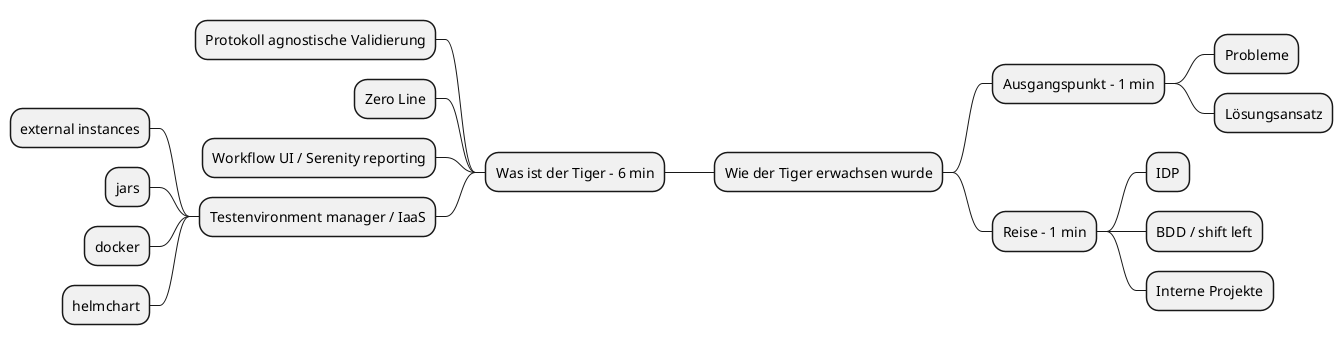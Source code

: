 @startuml
@startmindmap



+ Wie der Tiger erwachsen wurde

++ Ausgangspunkt - 1 min
+++ Probleme
+++ Lösungsansatz
++ Reise - 1 min
+++ IDP
+++ BDD / shift left
+++ Interne Projekte
-- Was ist der Tiger - 6 min
--- Protokoll agnostische Validierung
--- Zero Line
--- Workflow UI / Serenity reporting
--- Testenvironment manager / IaaS
---- external instances
---- jars
---- docker
---- helmchart


@endmindmap
@enduml
